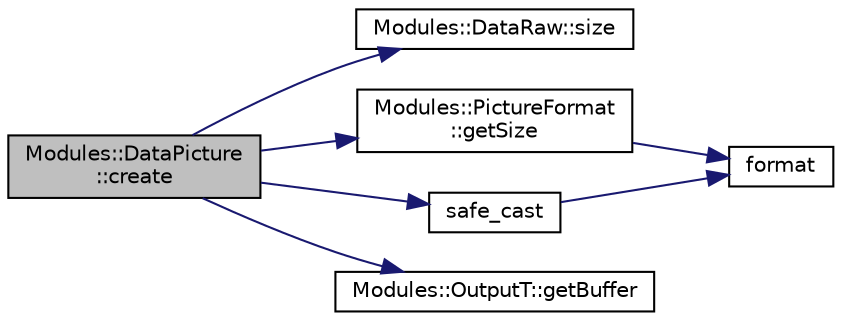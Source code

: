 digraph "Modules::DataPicture::create"
{
 // INTERACTIVE_SVG=YES
  edge [fontname="Helvetica",fontsize="10",labelfontname="Helvetica",labelfontsize="10"];
  node [fontname="Helvetica",fontsize="10",shape=record];
  rankdir="LR";
  Node1 [label="Modules::DataPicture\l::create",height=0.2,width=0.4,color="black", fillcolor="grey75", style="filled", fontcolor="black"];
  Node1 -> Node2 [color="midnightblue",fontsize="10",style="solid",fontname="Helvetica"];
  Node2 [label="Modules::DataRaw::size",height=0.2,width=0.4,color="black", fillcolor="white", style="filled",URL="$class_modules_1_1_data_raw.html#ad230afbee33f4a4998f1f63b48761909"];
  Node1 -> Node3 [color="midnightblue",fontsize="10",style="solid",fontname="Helvetica"];
  Node3 [label="Modules::PictureFormat\l::getSize",height=0.2,width=0.4,color="black", fillcolor="white", style="filled",URL="$class_modules_1_1_picture_format.html#a22d6e257fcc2f19811d9468ff784a5a1"];
  Node3 -> Node4 [color="midnightblue",fontsize="10",style="solid",fontname="Helvetica"];
  Node4 [label="format",height=0.2,width=0.4,color="black", fillcolor="white", style="filled",URL="$format_8hpp.html#a3aca22086b5c6398b980286ac7dd89ad"];
  Node1 -> Node5 [color="midnightblue",fontsize="10",style="solid",fontname="Helvetica"];
  Node5 [label="safe_cast",height=0.2,width=0.4,color="black", fillcolor="white", style="filled",URL="$tools_8hpp.html#ad0cd9d62cdc4d8ad0ad279bc6b8d5dc2"];
  Node5 -> Node4 [color="midnightblue",fontsize="10",style="solid",fontname="Helvetica"];
  Node1 -> Node6 [color="midnightblue",fontsize="10",style="solid",fontname="Helvetica"];
  Node6 [label="Modules::OutputT::getBuffer",height=0.2,width=0.4,color="black", fillcolor="white", style="filled",URL="$class_modules_1_1_output_t.html#ab6263dca52d17a2498cd88a6c89f9c7c"];
}
